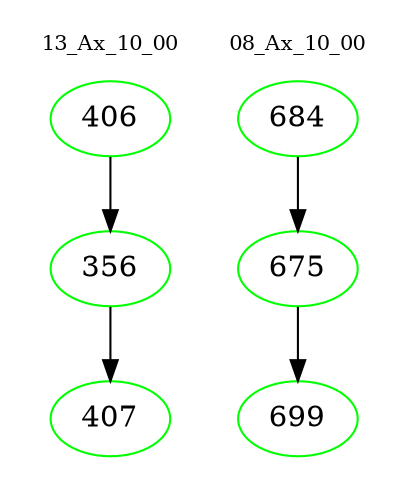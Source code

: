 digraph{
subgraph cluster_0 {
color = white
label = "13_Ax_10_00";
fontsize=10;
T0_406 [label="406", color="green"]
T0_406 -> T0_356 [color="black"]
T0_356 [label="356", color="green"]
T0_356 -> T0_407 [color="black"]
T0_407 [label="407", color="green"]
}
subgraph cluster_1 {
color = white
label = "08_Ax_10_00";
fontsize=10;
T1_684 [label="684", color="green"]
T1_684 -> T1_675 [color="black"]
T1_675 [label="675", color="green"]
T1_675 -> T1_699 [color="black"]
T1_699 [label="699", color="green"]
}
}
